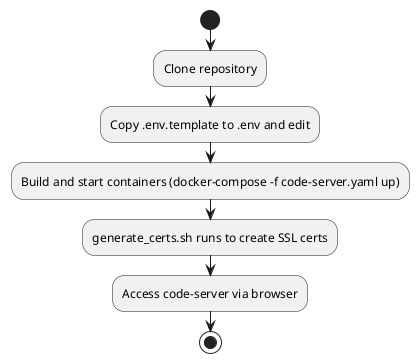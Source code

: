 @startuml
start
:Clone repository;
:Copy .env.template to .env and edit;
:Build and start containers (docker-compose -f code-server.yaml up);
:generate_certs.sh runs to create SSL certs;
:Access code-server via browser;
stop
@enduml
